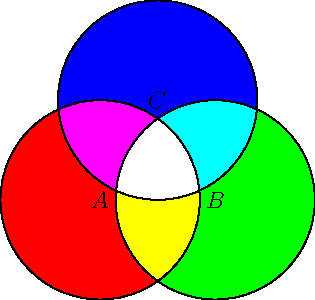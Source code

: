 size(0,150);

pen colour1=red;
pen colour2=green;
pen colour3=blue;

real r=sqrt(3);

pair z0=(0,0);
pair z1=(-1,0);
pair z2=(1,0);
pair z3=(0,r);

path c1=circle(z1,r);
path c2=circle(z2,r);
path c3=circle(z3,r);

fill(c1,colour1);
fill(c2,colour2);
fill(c3,colour3);

picture intersection12;
fill(intersection12,c1,colour1+colour2);
clip(intersection12,c2);

picture intersection13;
fill(intersection13,c1,colour1+colour3);
clip(intersection13,c3);

picture intersection23;
fill(intersection23,c2,colour2+colour3);
clip(intersection23,c3);

picture intersection123;
fill(intersection123,c1,colour1+colour2+colour3);
clip(intersection123,c2);
clip(intersection123,c3);

add(intersection12);
add(intersection13);
add(intersection23);
add(intersection123);

draw(c1);
draw(c2);
draw(c3);

label("$A$",z1);
label("$B$",z2);
label("$C$",z3);
